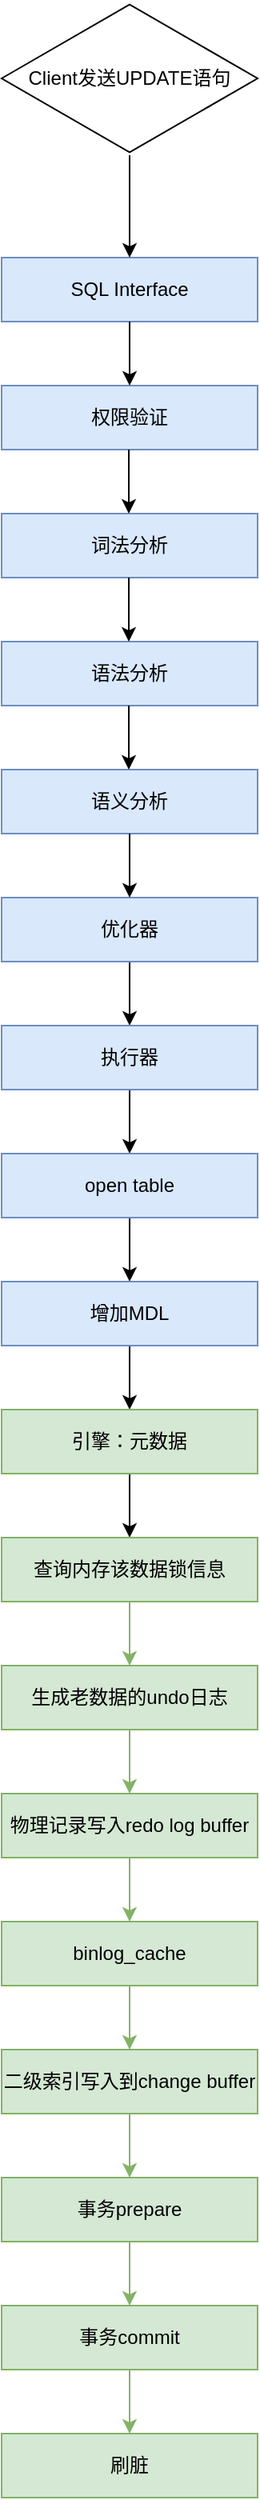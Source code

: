 <mxfile version="14.9.0" type="github">
  <diagram id="clPhouLb9ygspBwjvdo4" name="Page-1">
    <mxGraphModel dx="1422" dy="758" grid="1" gridSize="10" guides="1" tooltips="1" connect="1" arrows="1" fold="1" page="1" pageScale="1" pageWidth="827" pageHeight="1169" math="0" shadow="0">
      <root>
        <mxCell id="0" />
        <mxCell id="1" parent="0" />
        <mxCell id="WyNSSxsgY7Ib0_i2zCB8-1" value="SQL Interface" style="rounded=0;whiteSpace=wrap;html=1;fillColor=#dae8fc;strokeColor=#6c8ebf;" vertex="1" parent="1">
          <mxGeometry x="240" y="160" width="160" height="40" as="geometry" />
        </mxCell>
        <mxCell id="WyNSSxsgY7Ib0_i2zCB8-57" value="" style="edgeStyle=orthogonalEdgeStyle;rounded=0;orthogonalLoop=1;jettySize=auto;html=1;" edge="1" parent="1" source="WyNSSxsgY7Ib0_i2zCB8-5" target="WyNSSxsgY7Ib0_i2zCB8-1">
          <mxGeometry relative="1" as="geometry" />
        </mxCell>
        <mxCell id="WyNSSxsgY7Ib0_i2zCB8-5" value="Client发送UPDATE语句" style="html=1;whiteSpace=wrap;aspect=fixed;shape=isoRectangle;" vertex="1" parent="1">
          <mxGeometry x="240" width="160" height="96" as="geometry" />
        </mxCell>
        <mxCell id="WyNSSxsgY7Ib0_i2zCB8-16" value="权限验证" style="rounded=0;whiteSpace=wrap;html=1;fillColor=#dae8fc;strokeColor=#6c8ebf;" vertex="1" parent="1">
          <mxGeometry x="240" y="240" width="160" height="40" as="geometry" />
        </mxCell>
        <mxCell id="WyNSSxsgY7Ib0_i2zCB8-17" value="词法分析" style="rounded=0;whiteSpace=wrap;html=1;fillColor=#dae8fc;strokeColor=#6c8ebf;" vertex="1" parent="1">
          <mxGeometry x="240" y="320" width="160" height="40" as="geometry" />
        </mxCell>
        <mxCell id="WyNSSxsgY7Ib0_i2zCB8-18" value="语法分析" style="rounded=0;whiteSpace=wrap;html=1;fillColor=#dae8fc;strokeColor=#6c8ebf;" vertex="1" parent="1">
          <mxGeometry x="240" y="400" width="160" height="40" as="geometry" />
        </mxCell>
        <mxCell id="WyNSSxsgY7Ib0_i2zCB8-19" value="语义分析" style="rounded=0;whiteSpace=wrap;html=1;fillColor=#dae8fc;strokeColor=#6c8ebf;" vertex="1" parent="1">
          <mxGeometry x="240" y="480" width="160" height="40" as="geometry" />
        </mxCell>
        <mxCell id="WyNSSxsgY7Ib0_i2zCB8-45" value="" style="edgeStyle=orthogonalEdgeStyle;rounded=0;orthogonalLoop=1;jettySize=auto;html=1;" edge="1" parent="1" source="WyNSSxsgY7Ib0_i2zCB8-20" target="WyNSSxsgY7Ib0_i2zCB8-21">
          <mxGeometry relative="1" as="geometry" />
        </mxCell>
        <mxCell id="WyNSSxsgY7Ib0_i2zCB8-20" value="优化器" style="rounded=0;whiteSpace=wrap;html=1;fillColor=#dae8fc;strokeColor=#6c8ebf;" vertex="1" parent="1">
          <mxGeometry x="240" y="560" width="160" height="40" as="geometry" />
        </mxCell>
        <mxCell id="WyNSSxsgY7Ib0_i2zCB8-46" value="" style="edgeStyle=orthogonalEdgeStyle;rounded=0;orthogonalLoop=1;jettySize=auto;html=1;" edge="1" parent="1" source="WyNSSxsgY7Ib0_i2zCB8-21" target="WyNSSxsgY7Ib0_i2zCB8-22">
          <mxGeometry relative="1" as="geometry" />
        </mxCell>
        <mxCell id="WyNSSxsgY7Ib0_i2zCB8-21" value="执行器" style="rounded=0;whiteSpace=wrap;html=1;fillColor=#dae8fc;strokeColor=#6c8ebf;" vertex="1" parent="1">
          <mxGeometry x="240" y="640" width="160" height="40" as="geometry" />
        </mxCell>
        <mxCell id="WyNSSxsgY7Ib0_i2zCB8-47" value="" style="edgeStyle=orthogonalEdgeStyle;rounded=0;orthogonalLoop=1;jettySize=auto;html=1;" edge="1" parent="1" source="WyNSSxsgY7Ib0_i2zCB8-22" target="WyNSSxsgY7Ib0_i2zCB8-23">
          <mxGeometry relative="1" as="geometry" />
        </mxCell>
        <mxCell id="WyNSSxsgY7Ib0_i2zCB8-22" value="open table" style="rounded=0;whiteSpace=wrap;html=1;fillColor=#dae8fc;strokeColor=#6c8ebf;" vertex="1" parent="1">
          <mxGeometry x="240" y="720" width="160" height="40" as="geometry" />
        </mxCell>
        <mxCell id="WyNSSxsgY7Ib0_i2zCB8-48" value="" style="edgeStyle=orthogonalEdgeStyle;rounded=0;orthogonalLoop=1;jettySize=auto;html=1;" edge="1" parent="1" source="WyNSSxsgY7Ib0_i2zCB8-23" target="WyNSSxsgY7Ib0_i2zCB8-24">
          <mxGeometry relative="1" as="geometry" />
        </mxCell>
        <mxCell id="WyNSSxsgY7Ib0_i2zCB8-23" value="增加MDL" style="rounded=0;whiteSpace=wrap;html=1;fillColor=#dae8fc;strokeColor=#6c8ebf;" vertex="1" parent="1">
          <mxGeometry x="240" y="800" width="160" height="40" as="geometry" />
        </mxCell>
        <mxCell id="WyNSSxsgY7Ib0_i2zCB8-49" value="" style="edgeStyle=orthogonalEdgeStyle;rounded=0;orthogonalLoop=1;jettySize=auto;html=1;" edge="1" parent="1" source="WyNSSxsgY7Ib0_i2zCB8-24" target="WyNSSxsgY7Ib0_i2zCB8-25">
          <mxGeometry relative="1" as="geometry" />
        </mxCell>
        <mxCell id="WyNSSxsgY7Ib0_i2zCB8-24" value="引擎：元数据" style="rounded=0;whiteSpace=wrap;html=1;fillColor=#d5e8d4;strokeColor=#82b366;" vertex="1" parent="1">
          <mxGeometry x="240" y="880" width="160" height="40" as="geometry" />
        </mxCell>
        <mxCell id="WyNSSxsgY7Ib0_i2zCB8-50" value="" style="edgeStyle=orthogonalEdgeStyle;rounded=0;orthogonalLoop=1;jettySize=auto;html=1;fillColor=#d5e8d4;strokeColor=#82b366;" edge="1" parent="1" source="WyNSSxsgY7Ib0_i2zCB8-25" target="WyNSSxsgY7Ib0_i2zCB8-26">
          <mxGeometry relative="1" as="geometry" />
        </mxCell>
        <mxCell id="WyNSSxsgY7Ib0_i2zCB8-25" value="查询内存该数据锁信息" style="rounded=0;whiteSpace=wrap;html=1;fillColor=#d5e8d4;strokeColor=#82b366;" vertex="1" parent="1">
          <mxGeometry x="240" y="960" width="160" height="40" as="geometry" />
        </mxCell>
        <mxCell id="WyNSSxsgY7Ib0_i2zCB8-51" value="" style="edgeStyle=orthogonalEdgeStyle;rounded=0;orthogonalLoop=1;jettySize=auto;html=1;fillColor=#d5e8d4;strokeColor=#82b366;" edge="1" parent="1" source="WyNSSxsgY7Ib0_i2zCB8-26" target="WyNSSxsgY7Ib0_i2zCB8-27">
          <mxGeometry relative="1" as="geometry" />
        </mxCell>
        <mxCell id="WyNSSxsgY7Ib0_i2zCB8-26" value="生成老数据的undo日志" style="rounded=0;whiteSpace=wrap;html=1;fillColor=#d5e8d4;strokeColor=#82b366;" vertex="1" parent="1">
          <mxGeometry x="240" y="1040" width="160" height="40" as="geometry" />
        </mxCell>
        <mxCell id="WyNSSxsgY7Ib0_i2zCB8-52" value="" style="edgeStyle=orthogonalEdgeStyle;rounded=0;orthogonalLoop=1;jettySize=auto;html=1;fillColor=#d5e8d4;strokeColor=#82b366;" edge="1" parent="1" source="WyNSSxsgY7Ib0_i2zCB8-27" target="WyNSSxsgY7Ib0_i2zCB8-28">
          <mxGeometry relative="1" as="geometry" />
        </mxCell>
        <mxCell id="WyNSSxsgY7Ib0_i2zCB8-27" value="物理记录写入redo log buffer" style="rounded=0;whiteSpace=wrap;html=1;fillColor=#d5e8d4;strokeColor=#82b366;" vertex="1" parent="1">
          <mxGeometry x="240" y="1120" width="160" height="40" as="geometry" />
        </mxCell>
        <mxCell id="WyNSSxsgY7Ib0_i2zCB8-53" value="" style="edgeStyle=orthogonalEdgeStyle;rounded=0;orthogonalLoop=1;jettySize=auto;html=1;fillColor=#d5e8d4;strokeColor=#82b366;" edge="1" parent="1" source="WyNSSxsgY7Ib0_i2zCB8-28" target="WyNSSxsgY7Ib0_i2zCB8-29">
          <mxGeometry relative="1" as="geometry" />
        </mxCell>
        <mxCell id="WyNSSxsgY7Ib0_i2zCB8-28" value="binlog_cache" style="rounded=0;whiteSpace=wrap;html=1;fillColor=#d5e8d4;strokeColor=#82b366;" vertex="1" parent="1">
          <mxGeometry x="240" y="1200" width="160" height="40" as="geometry" />
        </mxCell>
        <mxCell id="WyNSSxsgY7Ib0_i2zCB8-54" value="" style="edgeStyle=orthogonalEdgeStyle;rounded=0;orthogonalLoop=1;jettySize=auto;html=1;fillColor=#d5e8d4;strokeColor=#82b366;" edge="1" parent="1" source="WyNSSxsgY7Ib0_i2zCB8-29" target="WyNSSxsgY7Ib0_i2zCB8-30">
          <mxGeometry relative="1" as="geometry" />
        </mxCell>
        <mxCell id="WyNSSxsgY7Ib0_i2zCB8-29" value="二级索引写入到change buffer" style="rounded=0;whiteSpace=wrap;html=1;fillColor=#d5e8d4;strokeColor=#82b366;" vertex="1" parent="1">
          <mxGeometry x="240" y="1280" width="160" height="40" as="geometry" />
        </mxCell>
        <mxCell id="WyNSSxsgY7Ib0_i2zCB8-55" value="" style="edgeStyle=orthogonalEdgeStyle;rounded=0;orthogonalLoop=1;jettySize=auto;html=1;fillColor=#d5e8d4;strokeColor=#82b366;" edge="1" parent="1" source="WyNSSxsgY7Ib0_i2zCB8-30" target="WyNSSxsgY7Ib0_i2zCB8-31">
          <mxGeometry relative="1" as="geometry" />
        </mxCell>
        <mxCell id="WyNSSxsgY7Ib0_i2zCB8-30" value="事务prepare" style="rounded=0;whiteSpace=wrap;html=1;fillColor=#d5e8d4;strokeColor=#82b366;" vertex="1" parent="1">
          <mxGeometry x="240" y="1360" width="160" height="40" as="geometry" />
        </mxCell>
        <mxCell id="WyNSSxsgY7Ib0_i2zCB8-56" value="" style="edgeStyle=orthogonalEdgeStyle;rounded=0;orthogonalLoop=1;jettySize=auto;html=1;fillColor=#d5e8d4;strokeColor=#82b366;" edge="1" parent="1" source="WyNSSxsgY7Ib0_i2zCB8-31" target="WyNSSxsgY7Ib0_i2zCB8-32">
          <mxGeometry relative="1" as="geometry" />
        </mxCell>
        <mxCell id="WyNSSxsgY7Ib0_i2zCB8-31" value="事务commit" style="rounded=0;whiteSpace=wrap;html=1;fillColor=#d5e8d4;strokeColor=#82b366;" vertex="1" parent="1">
          <mxGeometry x="240" y="1440" width="160" height="40" as="geometry" />
        </mxCell>
        <mxCell id="WyNSSxsgY7Ib0_i2zCB8-32" value="刷脏" style="rounded=0;whiteSpace=wrap;html=1;fillColor=#d5e8d4;strokeColor=#82b366;" vertex="1" parent="1">
          <mxGeometry x="240" y="1520" width="160" height="40" as="geometry" />
        </mxCell>
        <mxCell id="WyNSSxsgY7Ib0_i2zCB8-33" value="" style="endArrow=classic;html=1;exitX=0.5;exitY=1;exitDx=0;exitDy=0;entryX=0.5;entryY=0;entryDx=0;entryDy=0;" edge="1" parent="1" source="WyNSSxsgY7Ib0_i2zCB8-1" target="WyNSSxsgY7Ib0_i2zCB8-16">
          <mxGeometry width="50" height="50" relative="1" as="geometry">
            <mxPoint x="390" y="210" as="sourcePoint" />
            <mxPoint x="440" y="160" as="targetPoint" />
          </mxGeometry>
        </mxCell>
        <mxCell id="WyNSSxsgY7Ib0_i2zCB8-34" value="" style="endArrow=classic;html=1;exitX=0.5;exitY=1;exitDx=0;exitDy=0;entryX=0.5;entryY=0;entryDx=0;entryDy=0;" edge="1" parent="1">
          <mxGeometry width="50" height="50" relative="1" as="geometry">
            <mxPoint x="319.5" y="280" as="sourcePoint" />
            <mxPoint x="319.5" y="320" as="targetPoint" />
          </mxGeometry>
        </mxCell>
        <mxCell id="WyNSSxsgY7Ib0_i2zCB8-35" value="" style="endArrow=classic;html=1;exitX=0.5;exitY=1;exitDx=0;exitDy=0;entryX=0.5;entryY=0;entryDx=0;entryDy=0;" edge="1" parent="1">
          <mxGeometry width="50" height="50" relative="1" as="geometry">
            <mxPoint x="319.5" y="360" as="sourcePoint" />
            <mxPoint x="319.5" y="400" as="targetPoint" />
          </mxGeometry>
        </mxCell>
        <mxCell id="WyNSSxsgY7Ib0_i2zCB8-36" value="" style="endArrow=classic;html=1;exitX=0.5;exitY=1;exitDx=0;exitDy=0;entryX=0.5;entryY=0;entryDx=0;entryDy=0;" edge="1" parent="1">
          <mxGeometry width="50" height="50" relative="1" as="geometry">
            <mxPoint x="319.5" y="440" as="sourcePoint" />
            <mxPoint x="319.5" y="480" as="targetPoint" />
          </mxGeometry>
        </mxCell>
        <mxCell id="WyNSSxsgY7Ib0_i2zCB8-39" value="" style="endArrow=classic;html=1;exitX=0.5;exitY=1;exitDx=0;exitDy=0;entryX=0.5;entryY=0;entryDx=0;entryDy=0;" edge="1" parent="1" source="WyNSSxsgY7Ib0_i2zCB8-19" target="WyNSSxsgY7Ib0_i2zCB8-20">
          <mxGeometry width="50" height="50" relative="1" as="geometry">
            <mxPoint x="390" y="410" as="sourcePoint" />
            <mxPoint x="440" y="360" as="targetPoint" />
          </mxGeometry>
        </mxCell>
      </root>
    </mxGraphModel>
  </diagram>
</mxfile>
